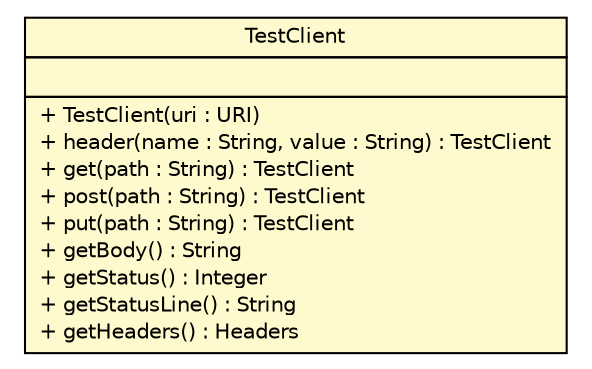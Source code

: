 #!/usr/local/bin/dot
#
# Class diagram 
# Generated by UMLGraph version 5.1 (http://www.umlgraph.org/)
#

digraph G {
	edge [fontname="Helvetica",fontsize=10,labelfontname="Helvetica",labelfontsize=10];
	node [fontname="Helvetica",fontsize=10,shape=plaintext];
	nodesep=0.25;
	ranksep=0.5;
	// com.rexsl.test.TestClient
	c15 [label=<<table title="com.rexsl.test.TestClient" border="0" cellborder="1" cellspacing="0" cellpadding="2" port="p" bgcolor="lemonChiffon" href="./TestClient.html">
		<tr><td><table border="0" cellspacing="0" cellpadding="1">
<tr><td align="center" balign="center"> TestClient </td></tr>
		</table></td></tr>
		<tr><td><table border="0" cellspacing="0" cellpadding="1">
<tr><td align="left" balign="left">  </td></tr>
		</table></td></tr>
		<tr><td><table border="0" cellspacing="0" cellpadding="1">
<tr><td align="left" balign="left"> + TestClient(uri : URI) </td></tr>
<tr><td align="left" balign="left"> + header(name : String, value : String) : TestClient </td></tr>
<tr><td align="left" balign="left"> + get(path : String) : TestClient </td></tr>
<tr><td align="left" balign="left"> + post(path : String) : TestClient </td></tr>
<tr><td align="left" balign="left"> + put(path : String) : TestClient </td></tr>
<tr><td align="left" balign="left"> + getBody() : String </td></tr>
<tr><td align="left" balign="left"> + getStatus() : Integer </td></tr>
<tr><td align="left" balign="left"> + getStatusLine() : String </td></tr>
<tr><td align="left" balign="left"> + getHeaders() : Headers </td></tr>
		</table></td></tr>
		</table>>, fontname="Helvetica", fontcolor="black", fontsize=10.0];
}

